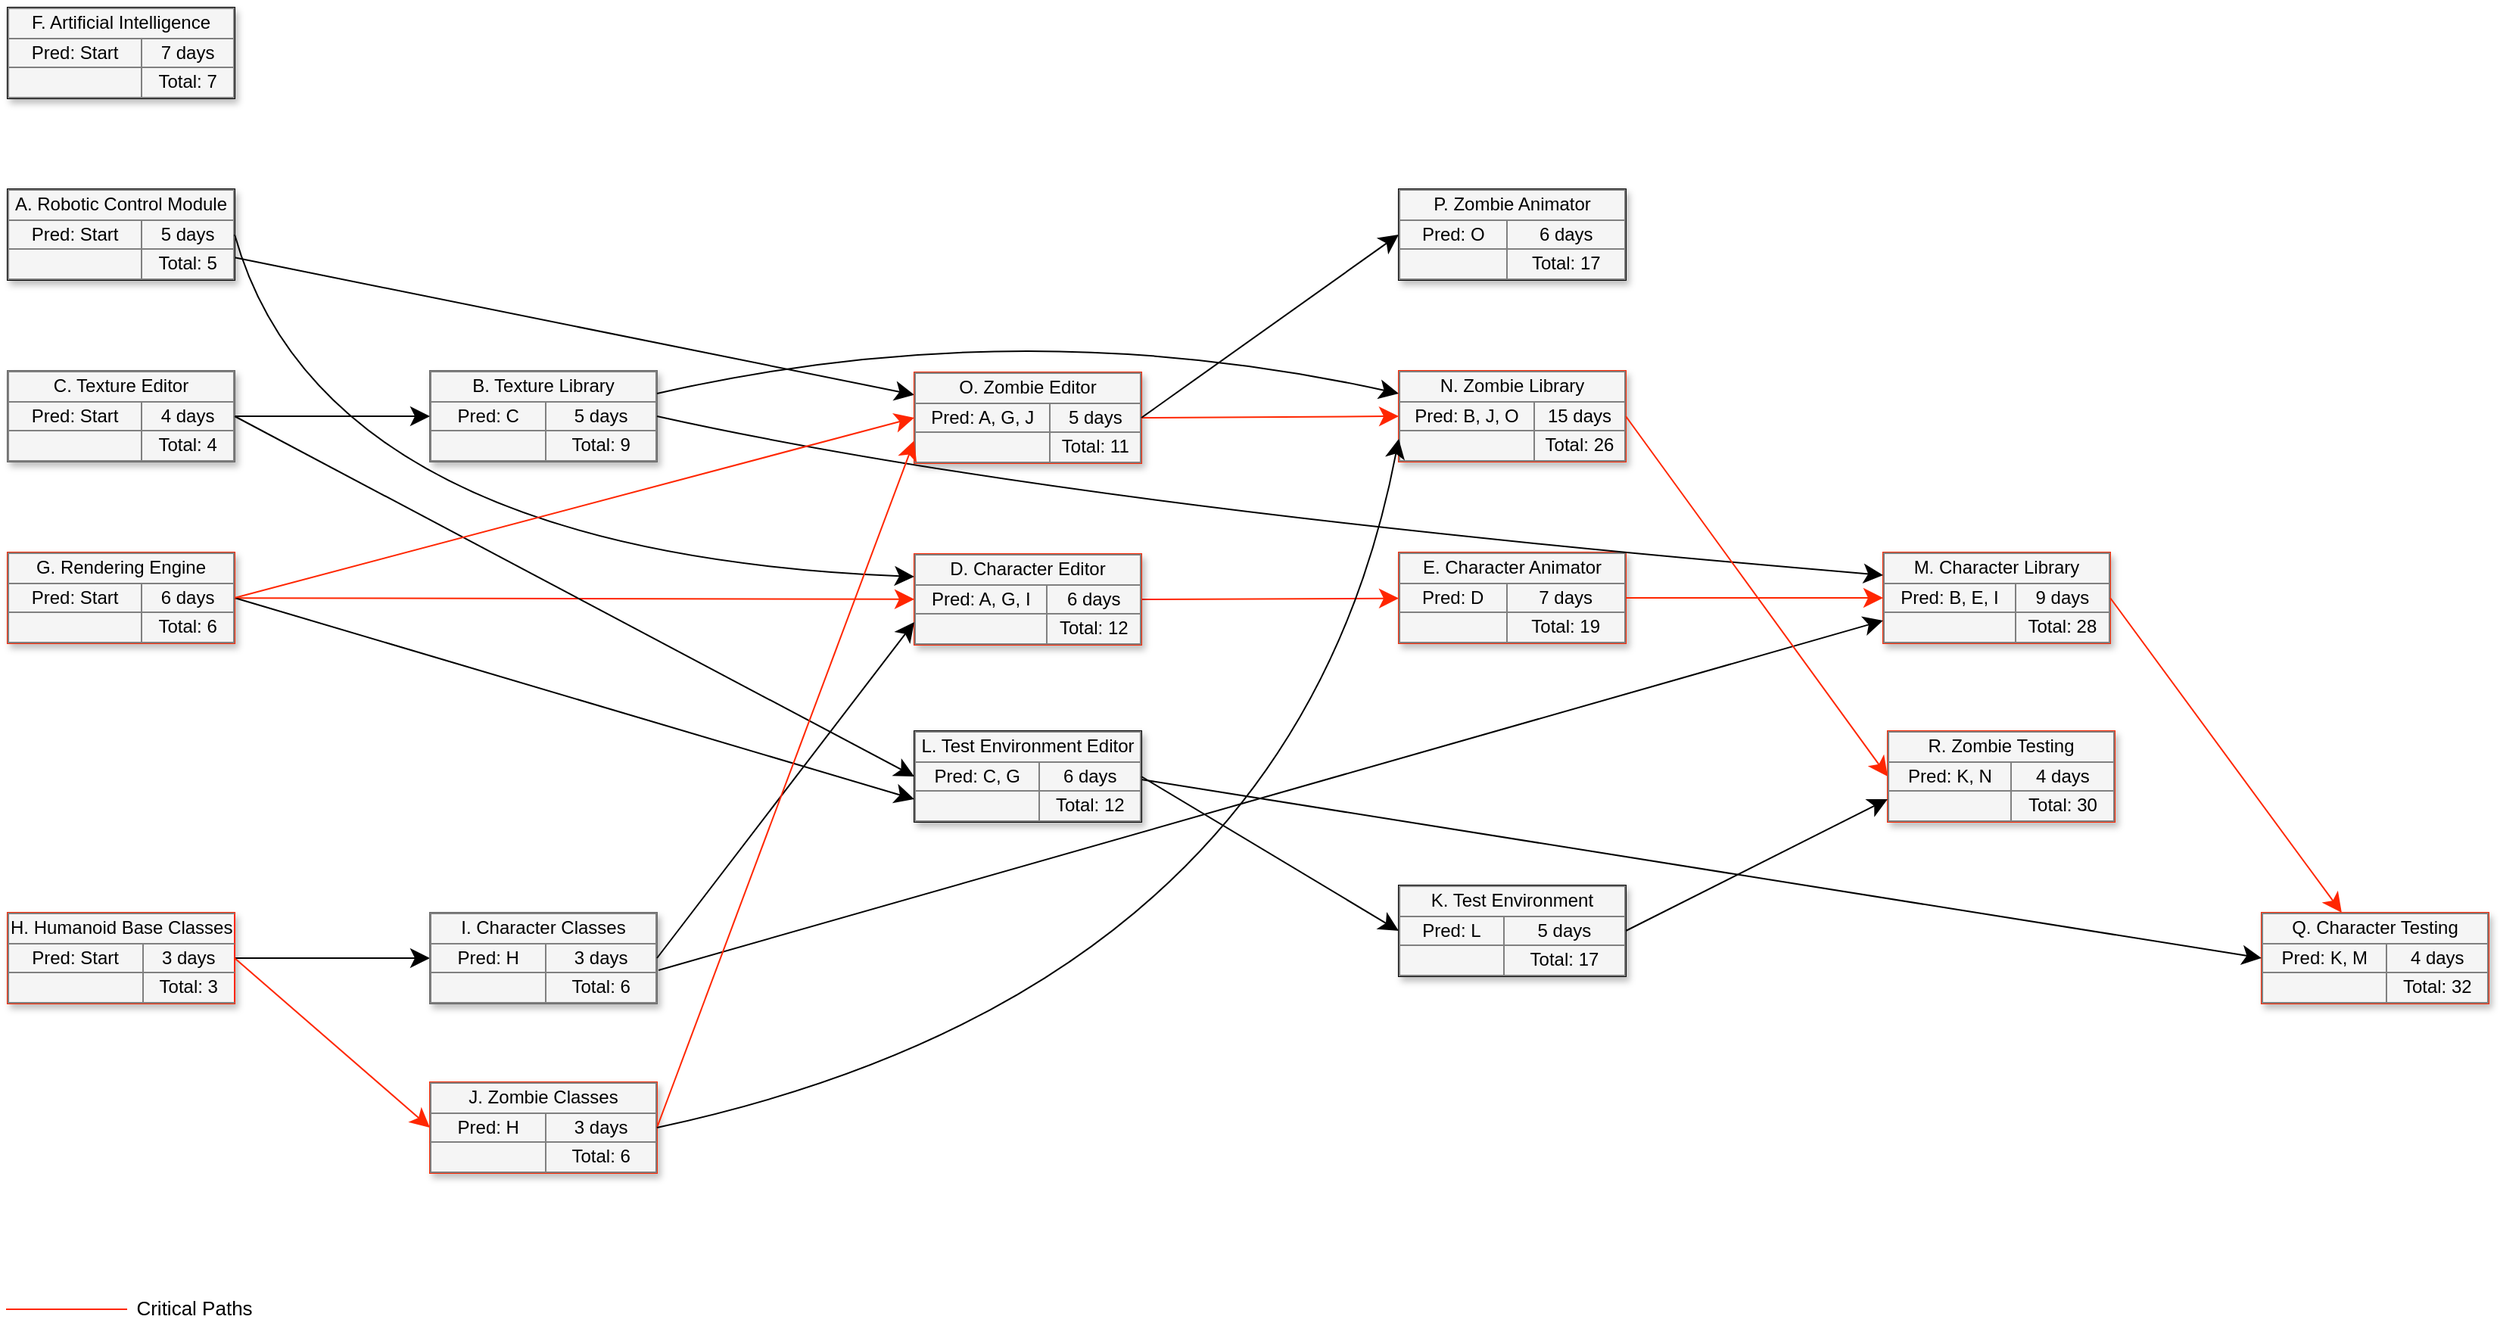 <mxfile version="26.2.9">
  <diagram name="Page-1" id="9c096ad6-e400-ecc8-3e38-643d2caac077">
    <mxGraphModel dx="1468" dy="1108" grid="1" gridSize="10" guides="1" tooltips="1" connect="1" arrows="1" fold="1" page="1" pageScale="1.5" pageWidth="1169" pageHeight="826" background="none" math="0" shadow="0">
      <root>
        <mxCell id="0" style=";html=1;" />
        <mxCell id="1" style=";html=1;" parent="0" />
        <mxCell id="3cfceab9cabfe5b9-26" style="edgeStyle=none;curved=1;html=1;startSize=10;endArrow=classic;endFill=1;endSize=10;strokeColor=light-dark(#000000, #ff9090);strokeWidth=1;fontSize=12;" parent="1" source="30e23a8a0b95c500-1" target="3cfceab9cabfe5b9-10" edge="1">
          <mxGeometry relative="1" as="geometry" />
        </mxCell>
        <mxCell id="30e23a8a0b95c500-1" value="&lt;table border=&quot;1&quot; width=&quot;100%&quot; style=&quot;width: 100% ; height: 100% ; border-collapse: collapse&quot;&gt;&lt;tbody&gt;&lt;tr&gt;&lt;td colspan=&quot;2&quot; align=&quot;center&quot;&gt;A. Robotic Control Module&lt;/td&gt;&lt;/tr&gt;&lt;tr&gt;&lt;td align=&quot;center&quot;&gt;Pred: Start&lt;/td&gt;&lt;td align=&quot;center&quot;&gt;&lt;font style=&quot;font-size: 12px;&quot;&gt;5 days&lt;/font&gt;&lt;/td&gt;&lt;/tr&gt;&lt;tr&gt;&lt;td align=&quot;center&quot;&gt;&lt;/td&gt;&lt;td align=&quot;center&quot;&gt;Total: 5&lt;/td&gt;&lt;/tr&gt;&lt;/tbody&gt;&lt;/table&gt;" style="text;html=1;strokeColor=light-dark(#000000, #ff9090);fillColor=#f5f5f5;overflow=fill;rounded=0;shadow=1;fontSize=12;align=center;" parent="1" vertex="1">
          <mxGeometry x="41" y="440" width="150" height="60" as="geometry" />
        </mxCell>
        <mxCell id="3cfceab9cabfe5b9-2" value="&lt;table border=&quot;1&quot; width=&quot;100%&quot; style=&quot;width: 100% ; height: 100% ; border-collapse: collapse&quot;&gt;&lt;tbody&gt;&lt;tr&gt;&lt;td colspan=&quot;2&quot; align=&quot;center&quot;&gt;&lt;font style=&quot;font-size: 12px&quot;&gt;K. Test Environment&lt;/font&gt;&lt;/td&gt;&lt;/tr&gt;&lt;tr&gt;&lt;td align=&quot;center&quot;&gt;Pred: L&lt;/td&gt;&lt;td align=&quot;center&quot;&gt;&lt;font style=&quot;font-size: 12px&quot;&gt;5 days&lt;/font&gt;&lt;/td&gt;&lt;/tr&gt;&lt;tr&gt;&lt;td align=&quot;center&quot;&gt;&lt;/td&gt;&lt;td align=&quot;center&quot;&gt;Total: 17&lt;/td&gt;&lt;/tr&gt;&lt;/tbody&gt;&lt;/table&gt;" style="text;html=1;strokeColor=light-dark(#000000,#FF9090);fillColor=#f5f5f5;overflow=fill;rounded=0;shadow=1;fontSize=12;align=center;" parent="1" vertex="1">
          <mxGeometry x="960" y="900" width="150" height="60" as="geometry" />
        </mxCell>
        <mxCell id="3cfceab9cabfe5b9-3" value="&lt;table border=&quot;1&quot; width=&quot;100%&quot; style=&quot;width: 100% ; height: 100% ; border-collapse: collapse&quot;&gt;&lt;tbody&gt;&lt;tr&gt;&lt;td colspan=&quot;2&quot; align=&quot;center&quot;&gt;&lt;font style=&quot;font-size: 12px&quot;&gt;M. Character Library&lt;/font&gt;&lt;/td&gt;&lt;/tr&gt;&lt;tr&gt;&lt;td align=&quot;center&quot;&gt;Pred: B, E, I&lt;/td&gt;&lt;td align=&quot;center&quot;&gt;&lt;font style=&quot;font-size: 12px&quot;&gt;9 days&lt;/font&gt;&lt;/td&gt;&lt;/tr&gt;&lt;tr&gt;&lt;td align=&quot;center&quot;&gt;&lt;/td&gt;&lt;td align=&quot;center&quot;&gt;Total: 28&lt;/td&gt;&lt;/tr&gt;&lt;/tbody&gt;&lt;/table&gt;" style="text;html=1;strokeColor=light-dark(#ff2600, #ff9090);fillColor=#f5f5f5;overflow=fill;rounded=0;shadow=1;fontSize=12;align=center;" parent="1" vertex="1">
          <mxGeometry x="1280" y="680" width="150" height="60" as="geometry" />
        </mxCell>
        <mxCell id="3cfceab9cabfe5b9-4" value="&lt;table border=&quot;1&quot; width=&quot;100%&quot; style=&quot;width: 100% ; height: 100% ; border-collapse: collapse&quot;&gt;&lt;tbody&gt;&lt;tr&gt;&lt;td colspan=&quot;2&quot; align=&quot;center&quot;&gt;Q. Character Testing&lt;/td&gt;&lt;/tr&gt;&lt;tr&gt;&lt;td align=&quot;center&quot;&gt;Pred: K, M&lt;/td&gt;&lt;td align=&quot;center&quot;&gt;&lt;font style=&quot;font-size: 12px&quot;&gt;4 days&lt;/font&gt;&lt;/td&gt;&lt;/tr&gt;&lt;tr&gt;&lt;td align=&quot;center&quot;&gt;&lt;/td&gt;&lt;td align=&quot;center&quot;&gt;Total: 32&lt;br&gt;&lt;/td&gt;&lt;/tr&gt;&lt;/tbody&gt;&lt;/table&gt;" style="text;html=1;strokeColor=light-dark(#ff2600, #ff9090);fillColor=#f5f5f5;overflow=fill;rounded=0;shadow=1;fontSize=12;align=center;" parent="1" vertex="1">
          <mxGeometry x="1530" y="918" width="150" height="60" as="geometry" />
        </mxCell>
        <mxCell id="3cfceab9cabfe5b9-33" style="edgeStyle=none;curved=1;html=1;startSize=10;endArrow=classic;endFill=1;endSize=10;strokeColor=light-dark(#ff2600, #ff9090);strokeWidth=1;fontSize=12;exitX=1;exitY=0.5;exitDx=0;exitDy=0;" parent="1" source="3cfceab9cabfe5b9-3" target="3cfceab9cabfe5b9-4" edge="1">
          <mxGeometry relative="1" as="geometry" />
        </mxCell>
        <mxCell id="3cfceab9cabfe5b9-6" value="&lt;table border=&quot;1&quot; width=&quot;100%&quot; style=&quot;width: 100% ; height: 100% ; border-collapse: collapse&quot;&gt;&lt;tbody&gt;&lt;tr&gt;&lt;td colspan=&quot;2&quot; align=&quot;center&quot;&gt;&lt;font style=&quot;font-size: 12px&quot;&gt;N. Zombie Library&lt;/font&gt;&lt;/td&gt;&lt;/tr&gt;&lt;tr&gt;&lt;td align=&quot;center&quot;&gt;Pred: B, J, O&lt;/td&gt;&lt;td align=&quot;center&quot;&gt;&lt;font style=&quot;font-size: 12px&quot;&gt;15 days&lt;/font&gt;&lt;/td&gt;&lt;/tr&gt;&lt;tr&gt;&lt;td align=&quot;center&quot;&gt;&lt;/td&gt;&lt;td align=&quot;center&quot;&gt;Total: 26&lt;/td&gt;&lt;/tr&gt;&lt;/tbody&gt;&lt;/table&gt;" style="text;html=1;strokeColor=light-dark(#ff2600, #ff9090);fillColor=#f5f5f5;overflow=fill;rounded=0;shadow=1;fontSize=12;align=center;" parent="1" vertex="1">
          <mxGeometry x="960" y="560" width="150" height="60" as="geometry" />
        </mxCell>
        <mxCell id="3cfceab9cabfe5b9-48" style="edgeStyle=none;curved=1;html=1;startSize=10;endArrow=classic;endFill=1;endSize=10;strokeWidth=1;fontSize=12;exitX=1;exitY=0.5;exitDx=0;exitDy=0;strokeColor=light-dark(#ff2600, #ededed);" parent="1" source="3cfceab9cabfe5b9-19" target="3cfceab9cabfe5b9-46" edge="1">
          <mxGeometry relative="1" as="geometry" />
        </mxCell>
        <mxCell id="3cfceab9cabfe5b9-7" value="&lt;table border=&quot;1&quot; width=&quot;100%&quot; style=&quot;width: 100% ; height: 100% ; border-collapse: collapse&quot;&gt;&lt;tbody&gt;&lt;tr&gt;&lt;td colspan=&quot;2&quot; align=&quot;center&quot;&gt;&lt;font style=&quot;font-size: 12px&quot;&gt;B. Texture Library&lt;/font&gt;&lt;/td&gt;&lt;/tr&gt;&lt;tr&gt;&lt;td align=&quot;center&quot;&gt;Pred: C&lt;/td&gt;&lt;td align=&quot;center&quot;&gt;&lt;font style=&quot;font-size: 12px&quot;&gt;5 days&lt;/font&gt;&lt;/td&gt;&lt;/tr&gt;&lt;tr&gt;&lt;td align=&quot;center&quot;&gt;&lt;/td&gt;&lt;td align=&quot;center&quot;&gt;Total: 9&lt;/td&gt;&lt;/tr&gt;&lt;/tbody&gt;&lt;/table&gt;" style="text;html=1;strokeColor=#666666;fillColor=#f5f5f5;overflow=fill;rounded=0;shadow=1;fontSize=12;align=center;" parent="1" vertex="1">
          <mxGeometry x="320" y="560" width="150" height="60" as="geometry" />
        </mxCell>
        <mxCell id="3cfceab9cabfe5b9-9" value="&lt;table border=&quot;1&quot; width=&quot;100%&quot; style=&quot;width: 100% ; height: 100% ; border-collapse: collapse&quot;&gt;&lt;tbody&gt;&lt;tr&gt;&lt;td colspan=&quot;2&quot; align=&quot;center&quot;&gt;F. Artificial Intelligence&lt;/td&gt;&lt;/tr&gt;&lt;tr&gt;&lt;td align=&quot;center&quot;&gt;Pred: Start&lt;/td&gt;&lt;td align=&quot;center&quot;&gt;&lt;font style=&quot;font-size: 12px&quot;&gt;7 days&lt;/font&gt;&lt;/td&gt;&lt;/tr&gt;&lt;tr&gt;&lt;td align=&quot;center&quot;&gt;&lt;/td&gt;&lt;td align=&quot;center&quot;&gt;Total: 7&lt;/td&gt;&lt;/tr&gt;&lt;/tbody&gt;&lt;/table&gt;" style="text;html=1;strokeColor=light-dark(#000000,#FF9090);fillColor=#f5f5f5;overflow=fill;rounded=0;shadow=1;fontSize=12;align=center;" parent="1" vertex="1">
          <mxGeometry x="41" y="320" width="150" height="60" as="geometry" />
        </mxCell>
        <mxCell id="3cfceab9cabfe5b9-10" value="&lt;table border=&quot;1&quot; width=&quot;100%&quot; style=&quot;width: 100% ; height: 100% ; border-collapse: collapse&quot;&gt;&lt;tbody&gt;&lt;tr&gt;&lt;td colspan=&quot;2&quot; align=&quot;center&quot;&gt;&lt;font style=&quot;font-size: 12px&quot;&gt;O. Zombie Editor&lt;/font&gt;&lt;/td&gt;&lt;/tr&gt;&lt;tr&gt;&lt;td align=&quot;center&quot;&gt;Pred: A, G, J&lt;/td&gt;&lt;td align=&quot;center&quot;&gt;&lt;font style=&quot;font-size: 12px&quot;&gt;5 days&lt;/font&gt;&lt;/td&gt;&lt;/tr&gt;&lt;tr&gt;&lt;td align=&quot;center&quot;&gt;&lt;/td&gt;&lt;td align=&quot;center&quot;&gt;Total: 11&lt;/td&gt;&lt;/tr&gt;&lt;/tbody&gt;&lt;/table&gt;" style="text;html=1;strokeColor=light-dark(#ff2600, #ff9090);fillColor=#f5f5f5;overflow=fill;rounded=0;shadow=1;fontSize=12;align=center;" parent="1" vertex="1">
          <mxGeometry x="640" y="561.0" width="150" height="60" as="geometry" />
        </mxCell>
        <mxCell id="3cfceab9cabfe5b9-58" style="edgeStyle=none;curved=1;html=1;startSize=10;endArrow=classic;endFill=1;endSize=10;strokeWidth=1;fontSize=12;" parent="1" source="3cfceab9cabfe5b9-11" target="3cfceab9cabfe5b9-7" edge="1">
          <mxGeometry relative="1" as="geometry" />
        </mxCell>
        <mxCell id="3cfceab9cabfe5b9-11" value="&lt;table border=&quot;1&quot; width=&quot;100%&quot; style=&quot;width: 100% ; height: 100% ; border-collapse: collapse&quot;&gt;&lt;tbody&gt;&lt;tr&gt;&lt;td colspan=&quot;2&quot; align=&quot;center&quot;&gt;C. Texture Editor&lt;/td&gt;&lt;/tr&gt;&lt;tr&gt;&lt;td align=&quot;center&quot;&gt;Pred: Start&lt;/td&gt;&lt;td align=&quot;center&quot;&gt;&lt;font style=&quot;font-size: 12px&quot;&gt;4 days&lt;/font&gt;&lt;/td&gt;&lt;/tr&gt;&lt;tr&gt;&lt;td align=&quot;center&quot;&gt;&lt;/td&gt;&lt;td align=&quot;center&quot;&gt;Total: 4&lt;/td&gt;&lt;/tr&gt;&lt;/tbody&gt;&lt;/table&gt;" style="text;html=1;strokeColor=#666666;fillColor=#f5f5f5;overflow=fill;rounded=0;shadow=1;fontSize=12;align=center;" parent="1" vertex="1">
          <mxGeometry x="41" y="560" width="150" height="60" as="geometry" />
        </mxCell>
        <mxCell id="3cfceab9cabfe5b9-56" style="edgeStyle=none;curved=1;html=1;startSize=10;endArrow=classic;endFill=1;endSize=10;strokeWidth=1;fontSize=12;strokeColor=light-dark(#ff2600, #ededed);" parent="1" source="3cfceab9cabfe5b9-15" target="3cfceab9cabfe5b9-19" edge="1">
          <mxGeometry relative="1" as="geometry" />
        </mxCell>
        <mxCell id="3cfceab9cabfe5b9-15" value="&lt;table border=&quot;1&quot; width=&quot;100%&quot; style=&quot;width: 100% ; height: 100% ; border-collapse: collapse&quot;&gt;&lt;tbody&gt;&lt;tr&gt;&lt;td colspan=&quot;2&quot; align=&quot;center&quot;&gt;G. Rendering Engine&lt;/td&gt;&lt;/tr&gt;&lt;tr&gt;&lt;td align=&quot;center&quot;&gt;Pred: Start&lt;/td&gt;&lt;td align=&quot;center&quot;&gt;&lt;font style=&quot;font-size: 12px&quot;&gt;6 days&lt;/font&gt;&lt;/td&gt;&lt;/tr&gt;&lt;tr&gt;&lt;td align=&quot;center&quot;&gt;&lt;/td&gt;&lt;td align=&quot;center&quot;&gt;Total: 6&lt;/td&gt;&lt;/tr&gt;&lt;/tbody&gt;&lt;/table&gt;" style="text;html=1;strokeColor=light-dark(#ff2600, #959595);fillColor=#f5f5f5;overflow=fill;rounded=0;shadow=1;fontSize=12;align=center;" parent="1" vertex="1">
          <mxGeometry x="41" y="680" width="150" height="60" as="geometry" />
        </mxCell>
        <mxCell id="3cfceab9cabfe5b9-16" value="&lt;table border=&quot;1&quot; width=&quot;100%&quot; style=&quot;width: 100% ; height: 100% ; border-collapse: collapse&quot;&gt;&lt;tbody&gt;&lt;tr&gt;&lt;td colspan=&quot;2&quot; align=&quot;center&quot;&gt;J. Zombie Classes&lt;/td&gt;&lt;/tr&gt;&lt;tr&gt;&lt;td align=&quot;center&quot;&gt;Pred: H&lt;/td&gt;&lt;td align=&quot;center&quot;&gt;&lt;font style=&quot;font-size: 12px&quot;&gt;3 days&lt;/font&gt;&lt;/td&gt;&lt;/tr&gt;&lt;tr&gt;&lt;td align=&quot;center&quot;&gt;&lt;/td&gt;&lt;td align=&quot;center&quot;&gt;Total: 6&lt;/td&gt;&lt;/tr&gt;&lt;/tbody&gt;&lt;/table&gt;" style="text;html=1;strokeColor=light-dark(#ff2600, #ff9090);fillColor=#f5f5f5;overflow=fill;rounded=0;shadow=1;fontSize=12;align=center;" parent="1" vertex="1">
          <mxGeometry x="320" y="1030" width="150" height="60" as="geometry" />
        </mxCell>
        <mxCell id="3cfceab9cabfe5b9-17" value="&lt;table border=&quot;1&quot; width=&quot;100%&quot; style=&quot;width: 100% ; height: 100% ; border-collapse: collapse&quot;&gt;&lt;tbody&gt;&lt;tr&gt;&lt;td colspan=&quot;2&quot; align=&quot;center&quot;&gt;P. Zombie Animator&lt;/td&gt;&lt;/tr&gt;&lt;tr&gt;&lt;td align=&quot;center&quot;&gt;Pred: O&lt;/td&gt;&lt;td align=&quot;center&quot;&gt;&lt;font style=&quot;font-size: 12px&quot;&gt;6 days&lt;/font&gt;&lt;/td&gt;&lt;/tr&gt;&lt;tr&gt;&lt;td align=&quot;center&quot;&gt;&lt;/td&gt;&lt;td align=&quot;center&quot;&gt;Total: 17&lt;/td&gt;&lt;/tr&gt;&lt;/tbody&gt;&lt;/table&gt;" style="text;html=1;strokeColor=#000000;fillColor=#f5f5f5;overflow=fill;rounded=0;shadow=1;fontSize=12;align=center;" parent="1" vertex="1">
          <mxGeometry x="960" y="440" width="150" height="60" as="geometry" />
        </mxCell>
        <mxCell id="3cfceab9cabfe5b9-19" value="&lt;table border=&quot;1&quot; width=&quot;100%&quot; style=&quot;width: 100% ; height: 100% ; border-collapse: collapse&quot;&gt;&lt;tbody&gt;&lt;tr&gt;&lt;td colspan=&quot;2&quot; align=&quot;center&quot;&gt;D. Character Editor&lt;/td&gt;&lt;/tr&gt;&lt;tr&gt;&lt;td align=&quot;center&quot;&gt;Pred: A, G, I&lt;/td&gt;&lt;td align=&quot;center&quot;&gt;&lt;font style=&quot;font-size: 12px&quot;&gt;6 days&lt;/font&gt;&lt;/td&gt;&lt;/tr&gt;&lt;tr&gt;&lt;td align=&quot;center&quot;&gt;&lt;/td&gt;&lt;td align=&quot;center&quot;&gt;Total: 12&lt;/td&gt;&lt;/tr&gt;&lt;/tbody&gt;&lt;/table&gt;" style="text;html=1;strokeColor=light-dark(#ff2600, #959595);fillColor=#f5f5f5;overflow=fill;rounded=0;shadow=1;fontSize=12;align=center;" parent="1" vertex="1">
          <mxGeometry x="640" y="681" width="150" height="60" as="geometry" />
        </mxCell>
        <mxCell id="3cfceab9cabfe5b9-40" style="edgeStyle=none;curved=1;html=1;startSize=10;endArrow=classic;endFill=1;endSize=10;strokeWidth=1;fontSize=12;" parent="1" source="3cfceab9cabfe5b9-20" target="3cfceab9cabfe5b9-21" edge="1">
          <mxGeometry relative="1" as="geometry" />
        </mxCell>
        <mxCell id="3cfceab9cabfe5b9-20" value="&lt;table border=&quot;1&quot; width=&quot;100%&quot; style=&quot;width: 100% ; height: 100% ; border-collapse: collapse&quot;&gt;&lt;tbody&gt;&lt;tr&gt;&lt;td colspan=&quot;2&quot; align=&quot;center&quot;&gt;&lt;font style=&quot;font-size: 12px&quot;&gt;H. Humanoid Base Classes&lt;/font&gt;&lt;/td&gt;&lt;/tr&gt;&lt;tr&gt;&lt;td align=&quot;center&quot;&gt;Pred: Start&lt;/td&gt;&lt;td align=&quot;center&quot;&gt;&lt;font style=&quot;font-size: 12px&quot;&gt;3 days&lt;/font&gt;&lt;/td&gt;&lt;/tr&gt;&lt;tr&gt;&lt;td align=&quot;center&quot;&gt;&lt;br&gt;&lt;/td&gt;&lt;td align=&quot;center&quot;&gt;Total: 3&lt;/td&gt;&lt;/tr&gt;&lt;/tbody&gt;&lt;/table&gt;" style="text;html=1;strokeColor=light-dark(#ff2600, #959595);fillColor=#f5f5f5;overflow=fill;rounded=0;shadow=1;fontSize=12;align=center;" parent="1" vertex="1">
          <mxGeometry x="41" y="918" width="150" height="60" as="geometry" />
        </mxCell>
        <mxCell id="3cfceab9cabfe5b9-21" value="&lt;table border=&quot;1&quot; width=&quot;100%&quot; style=&quot;width: 100% ; height: 100% ; border-collapse: collapse&quot;&gt;&lt;tbody&gt;&lt;tr&gt;&lt;td colspan=&quot;2&quot; align=&quot;center&quot;&gt;I. Character Classes&lt;/td&gt;&lt;/tr&gt;&lt;tr&gt;&lt;td align=&quot;center&quot;&gt;Pred: H&lt;/td&gt;&lt;td align=&quot;center&quot;&gt;&lt;font style=&quot;font-size: 12px&quot;&gt;3 days&lt;/font&gt;&lt;/td&gt;&lt;/tr&gt;&lt;tr&gt;&lt;td align=&quot;center&quot;&gt;&lt;/td&gt;&lt;td align=&quot;center&quot;&gt;Total: 6&lt;/td&gt;&lt;/tr&gt;&lt;/tbody&gt;&lt;/table&gt;" style="text;html=1;strokeColor=#666666;fillColor=#f5f5f5;overflow=fill;rounded=0;shadow=1;fontSize=12;align=center;" parent="1" vertex="1">
          <mxGeometry x="320" y="918" width="150" height="60" as="geometry" />
        </mxCell>
        <mxCell id="3cfceab9cabfe5b9-46" value="&lt;table border=&quot;1&quot; width=&quot;100%&quot; style=&quot;width: 100% ; height: 100% ; border-collapse: collapse&quot;&gt;&lt;tbody&gt;&lt;tr&gt;&lt;td colspan=&quot;2&quot; align=&quot;center&quot;&gt;E. Character Animator&lt;/td&gt;&lt;/tr&gt;&lt;tr&gt;&lt;td align=&quot;center&quot;&gt;Pred: D&lt;/td&gt;&lt;td align=&quot;center&quot;&gt;&lt;font style=&quot;font-size: 12px&quot;&gt;7 days&lt;/font&gt;&lt;/td&gt;&lt;/tr&gt;&lt;tr&gt;&lt;td align=&quot;center&quot;&gt;&lt;/td&gt;&lt;td align=&quot;center&quot;&gt;Total: 19&lt;/td&gt;&lt;/tr&gt;&lt;/tbody&gt;&lt;/table&gt;" style="text;html=1;strokeColor=light-dark(#ff2600, #959595);fillColor=#f5f5f5;overflow=fill;rounded=0;shadow=1;fontSize=12;align=center;" parent="1" vertex="1">
          <mxGeometry x="960" y="680" width="150" height="60" as="geometry" />
        </mxCell>
        <mxCell id="3cfceab9cabfe5b9-47" value="&lt;table border=&quot;1&quot; width=&quot;100%&quot; style=&quot;width: 100% ; height: 100% ; border-collapse: collapse&quot;&gt;&lt;tbody&gt;&lt;tr&gt;&lt;td colspan=&quot;2&quot; align=&quot;center&quot;&gt;&lt;font style=&quot;font-size: 12px&quot;&gt;R. Zombie Testing&lt;/font&gt;&lt;/td&gt;&lt;/tr&gt;&lt;tr&gt;&lt;td align=&quot;center&quot;&gt;Pred: K, N&lt;/td&gt;&lt;td align=&quot;center&quot;&gt;&lt;font style=&quot;font-size: 12px&quot;&gt;4 days&lt;/font&gt;&lt;/td&gt;&lt;/tr&gt;&lt;tr&gt;&lt;td align=&quot;center&quot;&gt;&lt;/td&gt;&lt;td align=&quot;center&quot;&gt;Total: 30&lt;/td&gt;&lt;/tr&gt;&lt;/tbody&gt;&lt;/table&gt;" style="text;html=1;strokeColor=light-dark(#ff2600, #959595);fillColor=#f5f5f5;overflow=fill;rounded=0;shadow=1;fontSize=12;align=center;" parent="1" vertex="1">
          <mxGeometry x="1283" y="798" width="150" height="60" as="geometry" />
        </mxCell>
        <mxCell id="3cfceab9cabfe5b9-52" value="&lt;table border=&quot;1&quot; width=&quot;100%&quot; style=&quot;width: 100% ; height: 100% ; border-collapse: collapse&quot;&gt;&lt;tbody&gt;&lt;tr&gt;&lt;td colspan=&quot;2&quot; align=&quot;center&quot;&gt;&lt;font style=&quot;font-size: 12px&quot;&gt;L. Test Environment Editor&lt;/font&gt;&lt;/td&gt;&lt;/tr&gt;&lt;tr&gt;&lt;td align=&quot;center&quot;&gt;Pred: C, G&lt;/td&gt;&lt;td align=&quot;center&quot;&gt;&lt;font style=&quot;font-size: 12px&quot;&gt;6 days&lt;/font&gt;&lt;/td&gt;&lt;/tr&gt;&lt;tr&gt;&lt;td align=&quot;center&quot;&gt;&lt;/td&gt;&lt;td align=&quot;center&quot;&gt;Total: 12&lt;/td&gt;&lt;/tr&gt;&lt;/tbody&gt;&lt;/table&gt;" style="text;html=1;strokeColor=light-dark(#000000,#959595);fillColor=#f5f5f5;overflow=fill;rounded=0;shadow=1;fontSize=12;align=center;" parent="1" vertex="1">
          <mxGeometry x="640" y="798" width="150" height="60" as="geometry" />
        </mxCell>
        <mxCell id="bID88qJhstzyGhp6Zmgm-5" style="edgeStyle=none;curved=1;html=1;startSize=10;endArrow=classic;endFill=1;endSize=10;strokeWidth=1;fontSize=12;entryX=0;entryY=0.5;entryDx=0;entryDy=0;exitX=1;exitY=0.5;exitDx=0;exitDy=0;strokeColor=light-dark(#ff2600, #ededed);" edge="1" parent="1" source="3cfceab9cabfe5b9-20" target="3cfceab9cabfe5b9-16">
          <mxGeometry relative="1" as="geometry">
            <mxPoint x="325" y="838" as="sourcePoint" />
            <mxPoint x="490" y="838" as="targetPoint" />
          </mxGeometry>
        </mxCell>
        <mxCell id="bID88qJhstzyGhp6Zmgm-8" style="edgeStyle=none;curved=1;html=1;startSize=10;endArrow=classic;endFill=1;endSize=10;strokeWidth=1;fontSize=12;exitX=1;exitY=0.5;exitDx=0;exitDy=0;entryX=0;entryY=0.25;entryDx=0;entryDy=0;" edge="1" parent="1" source="30e23a8a0b95c500-1" target="3cfceab9cabfe5b9-19">
          <mxGeometry relative="1" as="geometry">
            <mxPoint x="325" y="720" as="sourcePoint" />
            <mxPoint x="800" y="700" as="targetPoint" />
            <Array as="points">
              <mxPoint x="250" y="680" />
            </Array>
          </mxGeometry>
        </mxCell>
        <mxCell id="bID88qJhstzyGhp6Zmgm-9" style="edgeStyle=none;curved=1;html=1;startSize=10;endArrow=classic;endFill=1;endSize=10;strokeWidth=1;fontSize=12;exitX=1;exitY=0.5;exitDx=0;exitDy=0;entryX=0;entryY=0.75;entryDx=0;entryDy=0;" edge="1" parent="1" source="3cfceab9cabfe5b9-21" target="3cfceab9cabfe5b9-19">
          <mxGeometry relative="1" as="geometry">
            <mxPoint x="335" y="730" as="sourcePoint" />
            <mxPoint x="800" y="720" as="targetPoint" />
          </mxGeometry>
        </mxCell>
        <mxCell id="bID88qJhstzyGhp6Zmgm-10" style="edgeStyle=none;curved=1;html=1;startSize=10;endArrow=classic;endFill=1;endSize=10;strokeWidth=1;fontSize=12;exitX=1;exitY=0.5;exitDx=0;exitDy=0;entryX=0;entryY=0.75;entryDx=0;entryDy=0;strokeColor=light-dark(#000000,#EDEDED);" edge="1" parent="1" source="3cfceab9cabfe5b9-15" target="3cfceab9cabfe5b9-52">
          <mxGeometry relative="1" as="geometry">
            <mxPoint x="345" y="740" as="sourcePoint" />
            <mxPoint x="510" y="740" as="targetPoint" />
          </mxGeometry>
        </mxCell>
        <mxCell id="bID88qJhstzyGhp6Zmgm-11" style="edgeStyle=none;curved=1;html=1;startSize=10;endArrow=classic;endFill=1;endSize=10;strokeWidth=1;fontSize=12;exitX=1;exitY=0.5;exitDx=0;exitDy=0;entryX=0;entryY=0.5;entryDx=0;entryDy=0;" edge="1" parent="1" source="3cfceab9cabfe5b9-11" target="3cfceab9cabfe5b9-52">
          <mxGeometry relative="1" as="geometry">
            <mxPoint x="355" y="750" as="sourcePoint" />
            <mxPoint x="520" y="750" as="targetPoint" />
          </mxGeometry>
        </mxCell>
        <mxCell id="bID88qJhstzyGhp6Zmgm-12" style="edgeStyle=none;curved=1;html=1;startSize=10;endArrow=classic;endFill=1;endSize=10;strokeWidth=1;fontSize=12;entryX=0;entryY=0.5;entryDx=0;entryDy=0;exitX=1;exitY=0.5;exitDx=0;exitDy=0;strokeColor=light-dark(#000000,#EDEDED);" edge="1" parent="1" source="3cfceab9cabfe5b9-52" target="3cfceab9cabfe5b9-2">
          <mxGeometry relative="1" as="geometry">
            <mxPoint x="365" y="760" as="sourcePoint" />
            <mxPoint x="530" y="760" as="targetPoint" />
          </mxGeometry>
        </mxCell>
        <mxCell id="bID88qJhstzyGhp6Zmgm-14" style="edgeStyle=none;curved=1;html=1;startSize=10;endArrow=classic;endFill=1;endSize=10;strokeWidth=1;fontSize=12;entryX=0;entryY=0.5;entryDx=0;entryDy=0;exitX=1;exitY=0.5;exitDx=0;exitDy=0;strokeColor=light-dark(#ff2600, #ededed);" edge="1" parent="1" source="3cfceab9cabfe5b9-46" target="3cfceab9cabfe5b9-3">
          <mxGeometry relative="1" as="geometry">
            <mxPoint x="1290" y="710" as="sourcePoint" />
            <mxPoint x="1132" y="720" as="targetPoint" />
          </mxGeometry>
        </mxCell>
        <mxCell id="bID88qJhstzyGhp6Zmgm-15" style="edgeStyle=none;curved=1;html=1;startSize=10;endArrow=classic;endFill=1;endSize=10;strokeWidth=1;fontSize=12;exitX=1;exitY=0.5;exitDx=0;exitDy=0;entryX=0;entryY=0.25;entryDx=0;entryDy=0;" edge="1" parent="1" source="3cfceab9cabfe5b9-7" target="3cfceab9cabfe5b9-3">
          <mxGeometry relative="1" as="geometry">
            <mxPoint x="972" y="730" as="sourcePoint" />
            <mxPoint x="1142" y="730" as="targetPoint" />
            <Array as="points">
              <mxPoint x="740" y="650" />
            </Array>
          </mxGeometry>
        </mxCell>
        <mxCell id="bID88qJhstzyGhp6Zmgm-16" style="edgeStyle=none;curved=1;html=1;startSize=10;endArrow=classic;endFill=1;endSize=10;strokeWidth=1;fontSize=12;exitX=1.007;exitY=0.633;exitDx=0;exitDy=0;exitPerimeter=0;entryX=0;entryY=0.75;entryDx=0;entryDy=0;" edge="1" parent="1" source="3cfceab9cabfe5b9-21" target="3cfceab9cabfe5b9-3">
          <mxGeometry relative="1" as="geometry">
            <mxPoint x="982" y="740" as="sourcePoint" />
            <mxPoint x="1152" y="740" as="targetPoint" />
          </mxGeometry>
        </mxCell>
        <mxCell id="bID88qJhstzyGhp6Zmgm-17" style="edgeStyle=none;curved=1;html=1;startSize=10;endArrow=classic;endFill=1;endSize=10;strokeColor=light-dark(#ff2600, #ff9090);strokeWidth=1;fontSize=12;entryX=0;entryY=0.5;entryDx=0;entryDy=0;exitX=1;exitY=0.5;exitDx=0;exitDy=0;" edge="1" parent="1" source="3cfceab9cabfe5b9-15" target="3cfceab9cabfe5b9-10">
          <mxGeometry relative="1" as="geometry">
            <mxPoint x="320" y="710" as="sourcePoint" />
            <mxPoint x="800" y="590" as="targetPoint" />
          </mxGeometry>
        </mxCell>
        <mxCell id="bID88qJhstzyGhp6Zmgm-18" style="edgeStyle=none;curved=1;html=1;startSize=10;endArrow=classic;endFill=1;endSize=10;strokeColor=light-dark(#ff2600, #ff9090);strokeWidth=1;fontSize=12;exitX=1;exitY=0.5;exitDx=0;exitDy=0;entryX=0;entryY=0.75;entryDx=0;entryDy=0;" edge="1" parent="1" source="3cfceab9cabfe5b9-16" target="3cfceab9cabfe5b9-10">
          <mxGeometry relative="1" as="geometry">
            <mxPoint x="335" y="504" as="sourcePoint" />
            <mxPoint x="822" y="596" as="targetPoint" />
          </mxGeometry>
        </mxCell>
        <mxCell id="bID88qJhstzyGhp6Zmgm-19" style="edgeStyle=none;curved=1;html=1;startSize=10;endArrow=classic;endFill=1;endSize=10;strokeColor=light-dark(#ff2600, #ff9090);strokeWidth=1;fontSize=12;entryX=0;entryY=0.5;entryDx=0;entryDy=0;exitX=1;exitY=0.5;exitDx=0;exitDy=0;" edge="1" parent="1" source="3cfceab9cabfe5b9-10" target="3cfceab9cabfe5b9-6">
          <mxGeometry relative="1" as="geometry">
            <mxPoint x="345" y="514" as="sourcePoint" />
            <mxPoint x="832" y="606" as="targetPoint" />
          </mxGeometry>
        </mxCell>
        <mxCell id="bID88qJhstzyGhp6Zmgm-20" style="edgeStyle=none;curved=1;html=1;startSize=10;endArrow=classic;endFill=1;endSize=10;strokeColor=light-dark(#000000, #ff9090);strokeWidth=1;fontSize=12;entryX=0;entryY=0.75;entryDx=0;entryDy=0;exitX=1;exitY=0.5;exitDx=0;exitDy=0;" edge="1" parent="1" source="3cfceab9cabfe5b9-16" target="3cfceab9cabfe5b9-6">
          <mxGeometry relative="1" as="geometry">
            <mxPoint x="630" y="1060" as="sourcePoint" />
            <mxPoint x="842" y="616" as="targetPoint" />
            <Array as="points">
              <mxPoint x="890" y="970" />
            </Array>
          </mxGeometry>
        </mxCell>
        <mxCell id="bID88qJhstzyGhp6Zmgm-21" style="edgeStyle=none;curved=1;html=1;startSize=10;endArrow=classic;endFill=1;endSize=10;strokeColor=light-dark(#000000, #ff9090);strokeWidth=1;fontSize=12;exitX=1;exitY=0.25;exitDx=0;exitDy=0;entryX=0;entryY=0.25;entryDx=0;entryDy=0;" edge="1" parent="1" source="3cfceab9cabfe5b9-7" target="3cfceab9cabfe5b9-6">
          <mxGeometry relative="1" as="geometry">
            <mxPoint x="365" y="534" as="sourcePoint" />
            <mxPoint x="1120" y="570" as="targetPoint" />
            <Array as="points">
              <mxPoint x="710" y="520" />
            </Array>
          </mxGeometry>
        </mxCell>
        <mxCell id="bID88qJhstzyGhp6Zmgm-22" style="edgeStyle=none;curved=1;html=1;startSize=10;endArrow=classic;endFill=1;endSize=10;strokeColor=light-dark(#000000, #ff9090);strokeWidth=1;fontSize=12;entryX=0;entryY=0.5;entryDx=0;entryDy=0;exitX=1;exitY=0.5;exitDx=0;exitDy=0;" edge="1" parent="1" source="3cfceab9cabfe5b9-10" target="3cfceab9cabfe5b9-17">
          <mxGeometry relative="1" as="geometry">
            <mxPoint x="375" y="544" as="sourcePoint" />
            <mxPoint x="862" y="636" as="targetPoint" />
          </mxGeometry>
        </mxCell>
        <mxCell id="bID88qJhstzyGhp6Zmgm-23" style="edgeStyle=none;curved=1;html=1;startSize=10;endArrow=classic;endFill=1;endSize=10;strokeWidth=1;fontSize=12;entryX=0;entryY=0.5;entryDx=0;entryDy=0;exitX=1;exitY=0.5;exitDx=0;exitDy=0;strokeColor=light-dark(#ff2600, #ededed);" edge="1" parent="1" source="3cfceab9cabfe5b9-6" target="3cfceab9cabfe5b9-47">
          <mxGeometry relative="1" as="geometry">
            <mxPoint x="1282" y="720" as="sourcePoint" />
            <mxPoint x="1447" y="720" as="targetPoint" />
          </mxGeometry>
        </mxCell>
        <mxCell id="bID88qJhstzyGhp6Zmgm-24" style="edgeStyle=none;curved=1;html=1;startSize=10;endArrow=classic;endFill=1;endSize=10;strokeWidth=1;fontSize=12;exitX=1;exitY=0.5;exitDx=0;exitDy=0;entryX=0;entryY=0.75;entryDx=0;entryDy=0;" edge="1" parent="1" source="3cfceab9cabfe5b9-2" target="3cfceab9cabfe5b9-47">
          <mxGeometry relative="1" as="geometry">
            <mxPoint x="1292" y="730" as="sourcePoint" />
            <mxPoint x="1280" y="830" as="targetPoint" />
          </mxGeometry>
        </mxCell>
        <mxCell id="bID88qJhstzyGhp6Zmgm-25" style="edgeStyle=none;curved=1;html=1;startSize=10;endArrow=classic;endFill=1;endSize=10;strokeWidth=1;fontSize=12;entryX=0;entryY=0.5;entryDx=0;entryDy=0;" edge="1" parent="1" target="3cfceab9cabfe5b9-4">
          <mxGeometry relative="1" as="geometry">
            <mxPoint x="790" y="830" as="sourcePoint" />
            <mxPoint x="1467" y="740" as="targetPoint" />
          </mxGeometry>
        </mxCell>
        <mxCell id="bID88qJhstzyGhp6Zmgm-26" value="" style="endArrow=none;html=1;rounded=0;strokeColor=light-dark(#ff2600, #ededed);" edge="1" parent="1">
          <mxGeometry width="50" height="50" relative="1" as="geometry">
            <mxPoint x="40" y="1180" as="sourcePoint" />
            <mxPoint x="120" y="1180" as="targetPoint" />
          </mxGeometry>
        </mxCell>
        <mxCell id="bID88qJhstzyGhp6Zmgm-27" value="&lt;font style=&quot;font-weight: normal; font-size: 13px;&quot;&gt;Critical Paths&lt;/font&gt;" style="text;strokeColor=none;fillColor=none;html=1;fontSize=24;fontStyle=1;verticalAlign=middle;align=center;" vertex="1" parent="1">
          <mxGeometry x="114" y="1156" width="100" height="40" as="geometry" />
        </mxCell>
      </root>
    </mxGraphModel>
  </diagram>
</mxfile>
